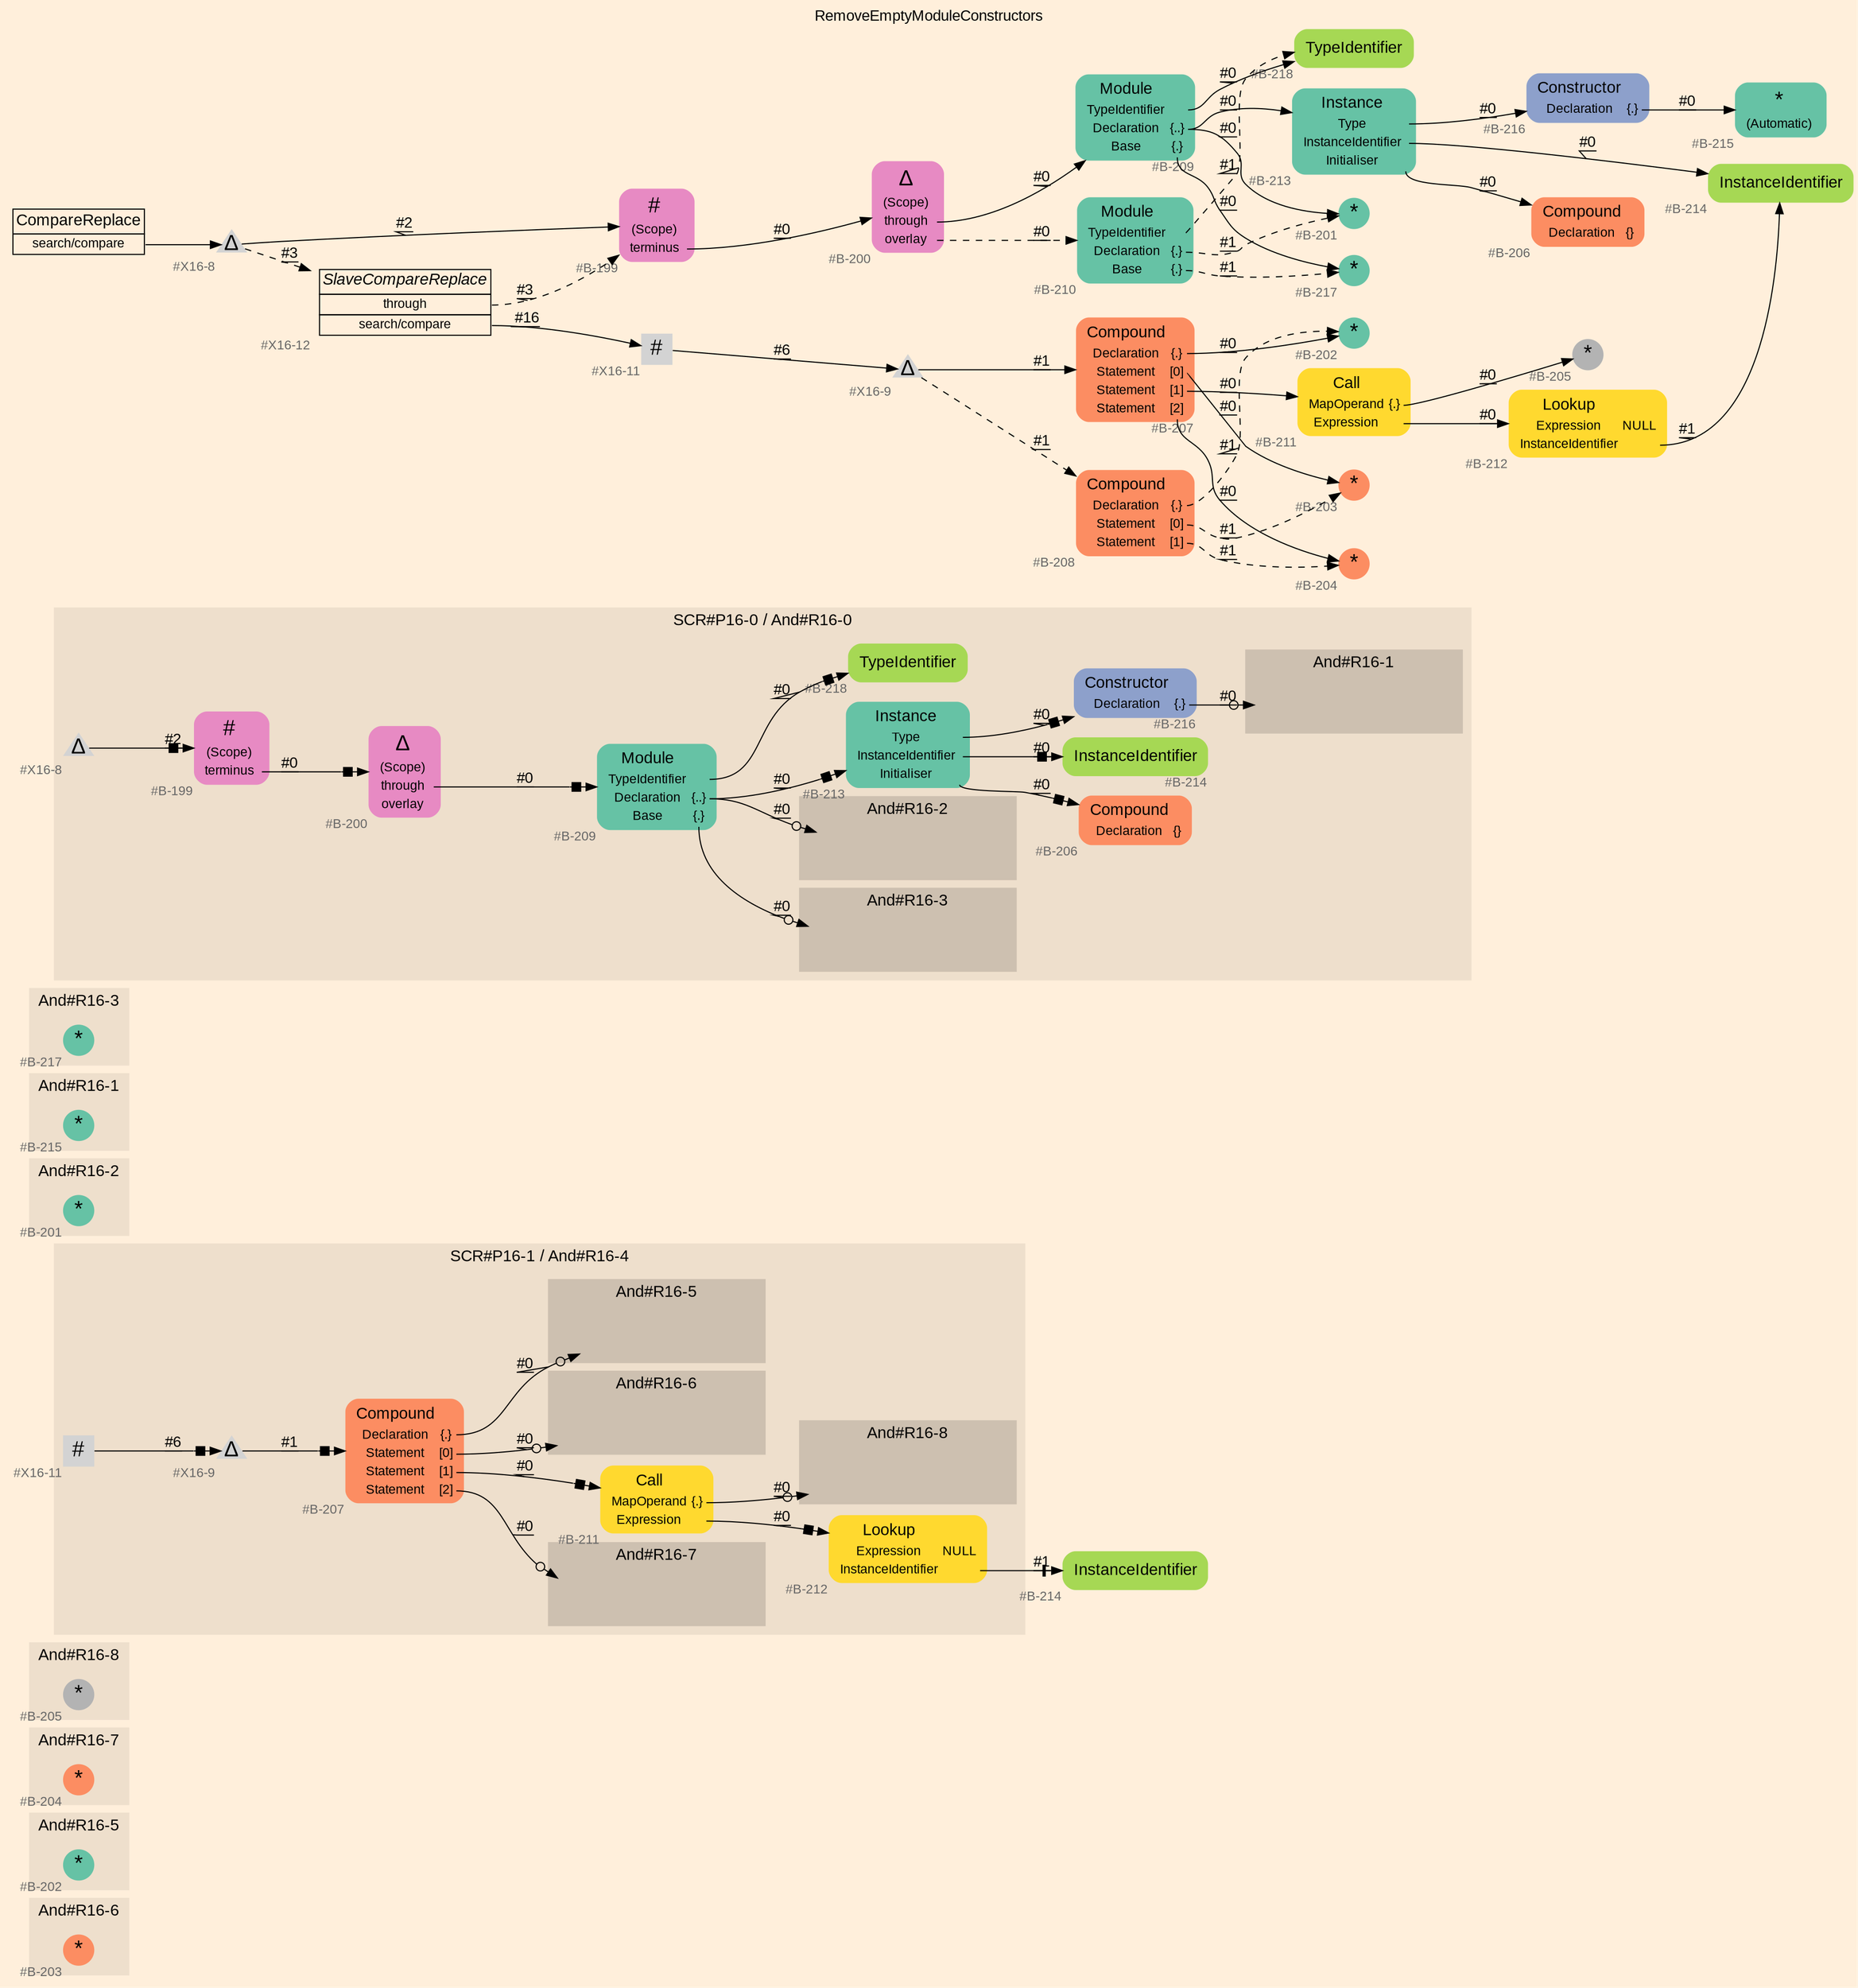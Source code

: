 digraph "RemoveEmptyModuleConstructors" {
label = "RemoveEmptyModuleConstructors"
labelloc = t
graph [
    rankdir = "LR"
    ranksep = 0.3
    bgcolor = antiquewhite1
    color = black
    fontcolor = black
    fontname = "Arial"
];
node [
    fontname = "Arial"
];
edge [
    fontname = "Arial"
];

// -------------------- figure And#R16-6 --------------------
// -------- region And#R16-6 ----------
subgraph "clusterAnd#R16-6" {
    label = "And#R16-6"
    style = "filled"
    color = antiquewhite2
    fontsize = "15"
    // -------- block And#R16-6/#B-203 ----------
    "And#R16-6/#B-203" [
        fillcolor = "/set28/2"
        xlabel = "#B-203"
        fontsize = "12"
        fontcolor = grey40
        shape = "circle"
        label = <<FONT COLOR="black" POINT-SIZE="20">*</FONT>>
        style = "filled"
        penwidth = 0.0
        fixedsize = true
        width = 0.4
        height = 0.4
    ];
    
}


// -------------------- figure And#R16-5 --------------------
// -------- region And#R16-5 ----------
subgraph "clusterAnd#R16-5" {
    label = "And#R16-5"
    style = "filled"
    color = antiquewhite2
    fontsize = "15"
    // -------- block And#R16-5/#B-202 ----------
    "And#R16-5/#B-202" [
        fillcolor = "/set28/1"
        xlabel = "#B-202"
        fontsize = "12"
        fontcolor = grey40
        shape = "circle"
        label = <<FONT COLOR="black" POINT-SIZE="20">*</FONT>>
        style = "filled"
        penwidth = 0.0
        fixedsize = true
        width = 0.4
        height = 0.4
    ];
    
}


// -------------------- figure And#R16-7 --------------------
// -------- region And#R16-7 ----------
subgraph "clusterAnd#R16-7" {
    label = "And#R16-7"
    style = "filled"
    color = antiquewhite2
    fontsize = "15"
    // -------- block And#R16-7/#B-204 ----------
    "And#R16-7/#B-204" [
        fillcolor = "/set28/2"
        xlabel = "#B-204"
        fontsize = "12"
        fontcolor = grey40
        shape = "circle"
        label = <<FONT COLOR="black" POINT-SIZE="20">*</FONT>>
        style = "filled"
        penwidth = 0.0
        fixedsize = true
        width = 0.4
        height = 0.4
    ];
    
}


// -------------------- figure And#R16-8 --------------------
// -------- region And#R16-8 ----------
subgraph "clusterAnd#R16-8" {
    label = "And#R16-8"
    style = "filled"
    color = antiquewhite2
    fontsize = "15"
    // -------- block And#R16-8/#B-205 ----------
    "And#R16-8/#B-205" [
        fillcolor = "/set28/8"
        xlabel = "#B-205"
        fontsize = "12"
        fontcolor = grey40
        shape = "circle"
        label = <<FONT COLOR="black" POINT-SIZE="20">*</FONT>>
        style = "filled"
        penwidth = 0.0
        fixedsize = true
        width = 0.4
        height = 0.4
    ];
    
}


// -------------------- figure And#R16-4 --------------------
// -------- region And#R16-4 ----------
subgraph "clusterAnd#R16-4" {
    label = "SCR#P16-1 / And#R16-4"
    style = "filled"
    color = antiquewhite2
    fontsize = "15"
    // -------- block And#R16-4/#X16-11 ----------
    "And#R16-4/#X16-11" [
        xlabel = "#X16-11"
        fontsize = "12"
        fontcolor = grey40
        shape = "square"
        label = <<FONT COLOR="black" POINT-SIZE="20">#</FONT>>
        style = "filled"
        penwidth = 0.0
        fixedsize = true
        width = 0.4
        height = 0.4
    ];
    
    // -------- block And#R16-4/#B-211 ----------
    "And#R16-4/#B-211" [
        fillcolor = "/set28/6"
        xlabel = "#B-211"
        fontsize = "12"
        fontcolor = grey40
        shape = "plaintext"
        label = <<TABLE BORDER="0" CELLBORDER="0" CELLSPACING="0">
         <TR><TD><FONT COLOR="black" POINT-SIZE="15">Call</FONT></TD></TR>
         <TR><TD><FONT COLOR="black" POINT-SIZE="12">MapOperand</FONT></TD><TD PORT="port0"><FONT COLOR="black" POINT-SIZE="12">{.}</FONT></TD></TR>
         <TR><TD><FONT COLOR="black" POINT-SIZE="12">Expression</FONT></TD><TD PORT="port1"></TD></TR>
        </TABLE>>
        style = "rounded,filled"
    ];
    
    // -------- block And#R16-4/#X16-9 ----------
    "And#R16-4/#X16-9" [
        xlabel = "#X16-9"
        fontsize = "12"
        fontcolor = grey40
        shape = "triangle"
        label = <<FONT COLOR="black" POINT-SIZE="20">Δ</FONT>>
        style = "filled"
        penwidth = 0.0
        fixedsize = true
        width = 0.4
        height = 0.4
    ];
    
    // -------- block And#R16-4/#B-212 ----------
    "And#R16-4/#B-212" [
        fillcolor = "/set28/6"
        xlabel = "#B-212"
        fontsize = "12"
        fontcolor = grey40
        shape = "plaintext"
        label = <<TABLE BORDER="0" CELLBORDER="0" CELLSPACING="0">
         <TR><TD><FONT COLOR="black" POINT-SIZE="15">Lookup</FONT></TD></TR>
         <TR><TD><FONT COLOR="black" POINT-SIZE="12">Expression</FONT></TD><TD PORT="port0"><FONT COLOR="black" POINT-SIZE="12">NULL</FONT></TD></TR>
         <TR><TD><FONT COLOR="black" POINT-SIZE="12">InstanceIdentifier</FONT></TD><TD PORT="port1"></TD></TR>
        </TABLE>>
        style = "rounded,filled"
    ];
    
    // -------- block And#R16-4/#B-207 ----------
    "And#R16-4/#B-207" [
        fillcolor = "/set28/2"
        xlabel = "#B-207"
        fontsize = "12"
        fontcolor = grey40
        shape = "plaintext"
        label = <<TABLE BORDER="0" CELLBORDER="0" CELLSPACING="0">
         <TR><TD><FONT COLOR="black" POINT-SIZE="15">Compound</FONT></TD></TR>
         <TR><TD><FONT COLOR="black" POINT-SIZE="12">Declaration</FONT></TD><TD PORT="port0"><FONT COLOR="black" POINT-SIZE="12">{.}</FONT></TD></TR>
         <TR><TD><FONT COLOR="black" POINT-SIZE="12">Statement</FONT></TD><TD PORT="port1"><FONT COLOR="black" POINT-SIZE="12">[0]</FONT></TD></TR>
         <TR><TD><FONT COLOR="black" POINT-SIZE="12">Statement</FONT></TD><TD PORT="port2"><FONT COLOR="black" POINT-SIZE="12">[1]</FONT></TD></TR>
         <TR><TD><FONT COLOR="black" POINT-SIZE="12">Statement</FONT></TD><TD PORT="port3"><FONT COLOR="black" POINT-SIZE="12">[2]</FONT></TD></TR>
        </TABLE>>
        style = "rounded,filled"
    ];
    
    // -------- region And#R16-4/And#R16-8 ----------
    subgraph "clusterAnd#R16-4/And#R16-8" {
        label = "And#R16-8"
        style = "filled"
        color = antiquewhite3
        fontsize = "15"
        // -------- block And#R16-4/And#R16-8/#B-205 ----------
        "And#R16-4/And#R16-8/#B-205" [
            fillcolor = "/set28/8"
            xlabel = "#B-205"
            fontsize = "12"
            fontcolor = grey40
            shape = "none"
            style = "invisible"
        ];
        
    }
    
    // -------- region And#R16-4/And#R16-7 ----------
    subgraph "clusterAnd#R16-4/And#R16-7" {
        label = "And#R16-7"
        style = "filled"
        color = antiquewhite3
        fontsize = "15"
        // -------- block And#R16-4/And#R16-7/#B-204 ----------
        "And#R16-4/And#R16-7/#B-204" [
            fillcolor = "/set28/2"
            xlabel = "#B-204"
            fontsize = "12"
            fontcolor = grey40
            shape = "none"
            style = "invisible"
        ];
        
    }
    
    // -------- region And#R16-4/And#R16-5 ----------
    subgraph "clusterAnd#R16-4/And#R16-5" {
        label = "And#R16-5"
        style = "filled"
        color = antiquewhite3
        fontsize = "15"
        // -------- block And#R16-4/And#R16-5/#B-202 ----------
        "And#R16-4/And#R16-5/#B-202" [
            fillcolor = "/set28/1"
            xlabel = "#B-202"
            fontsize = "12"
            fontcolor = grey40
            shape = "none"
            style = "invisible"
        ];
        
    }
    
    // -------- region And#R16-4/And#R16-6 ----------
    subgraph "clusterAnd#R16-4/And#R16-6" {
        label = "And#R16-6"
        style = "filled"
        color = antiquewhite3
        fontsize = "15"
        // -------- block And#R16-4/And#R16-6/#B-203 ----------
        "And#R16-4/And#R16-6/#B-203" [
            fillcolor = "/set28/2"
            xlabel = "#B-203"
            fontsize = "12"
            fontcolor = grey40
            shape = "none"
            style = "invisible"
        ];
        
    }
    
}

// -------- block And#R16-4/#B-214 ----------
"And#R16-4/#B-214" [
    fillcolor = "/set28/5"
    xlabel = "#B-214"
    fontsize = "12"
    fontcolor = grey40
    shape = "plaintext"
    label = <<TABLE BORDER="0" CELLBORDER="0" CELLSPACING="0">
     <TR><TD><FONT COLOR="black" POINT-SIZE="15">InstanceIdentifier</FONT></TD></TR>
    </TABLE>>
    style = "rounded,filled"
];

"And#R16-4/#X16-11" -> "And#R16-4/#X16-9" [
    arrowhead="normalnonebox"
    label = "#6"
    decorate = true
    color = black
    fontcolor = black
];

"And#R16-4/#B-211":port0 -> "And#R16-4/And#R16-8/#B-205" [
    arrowhead="normalnoneodot"
    label = "#0"
    decorate = true
    color = black
    fontcolor = black
];

"And#R16-4/#B-211":port1 -> "And#R16-4/#B-212" [
    arrowhead="normalnonebox"
    label = "#0"
    decorate = true
    color = black
    fontcolor = black
];

"And#R16-4/#X16-9" -> "And#R16-4/#B-207" [
    arrowhead="normalnonebox"
    label = "#1"
    decorate = true
    color = black
    fontcolor = black
];

"And#R16-4/#B-212":port1 -> "And#R16-4/#B-214" [
    arrowhead="normalnonetee"
    label = "#1"
    decorate = true
    color = black
    fontcolor = black
];

"And#R16-4/#B-207":port0 -> "And#R16-4/And#R16-5/#B-202" [
    arrowhead="normalnoneodot"
    label = "#0"
    decorate = true
    color = black
    fontcolor = black
];

"And#R16-4/#B-207":port1 -> "And#R16-4/And#R16-6/#B-203" [
    arrowhead="normalnoneodot"
    label = "#0"
    decorate = true
    color = black
    fontcolor = black
];

"And#R16-4/#B-207":port2 -> "And#R16-4/#B-211" [
    arrowhead="normalnonebox"
    label = "#0"
    decorate = true
    color = black
    fontcolor = black
];

"And#R16-4/#B-207":port3 -> "And#R16-4/And#R16-7/#B-204" [
    arrowhead="normalnoneodot"
    label = "#0"
    decorate = true
    color = black
    fontcolor = black
];


// -------------------- figure And#R16-2 --------------------
// -------- region And#R16-2 ----------
subgraph "clusterAnd#R16-2" {
    label = "And#R16-2"
    style = "filled"
    color = antiquewhite2
    fontsize = "15"
    // -------- block And#R16-2/#B-201 ----------
    "And#R16-2/#B-201" [
        fillcolor = "/set28/1"
        xlabel = "#B-201"
        fontsize = "12"
        fontcolor = grey40
        shape = "circle"
        label = <<FONT COLOR="black" POINT-SIZE="20">*</FONT>>
        style = "filled"
        penwidth = 0.0
        fixedsize = true
        width = 0.4
        height = 0.4
    ];
    
}


// -------------------- figure And#R16-1 --------------------
// -------- region And#R16-1 ----------
subgraph "clusterAnd#R16-1" {
    label = "And#R16-1"
    style = "filled"
    color = antiquewhite2
    fontsize = "15"
    // -------- block And#R16-1/#B-215 ----------
    "And#R16-1/#B-215" [
        fillcolor = "/set28/1"
        xlabel = "#B-215"
        fontsize = "12"
        fontcolor = grey40
        shape = "circle"
        label = <<FONT COLOR="black" POINT-SIZE="20">*</FONT>>
        style = "filled"
        penwidth = 0.0
        fixedsize = true
        width = 0.4
        height = 0.4
    ];
    
}


// -------------------- figure And#R16-3 --------------------
// -------- region And#R16-3 ----------
subgraph "clusterAnd#R16-3" {
    label = "And#R16-3"
    style = "filled"
    color = antiquewhite2
    fontsize = "15"
    // -------- block And#R16-3/#B-217 ----------
    "And#R16-3/#B-217" [
        fillcolor = "/set28/1"
        xlabel = "#B-217"
        fontsize = "12"
        fontcolor = grey40
        shape = "circle"
        label = <<FONT COLOR="black" POINT-SIZE="20">*</FONT>>
        style = "filled"
        penwidth = 0.0
        fixedsize = true
        width = 0.4
        height = 0.4
    ];
    
}


// -------------------- figure And#R16-0 --------------------
// -------- region And#R16-0 ----------
subgraph "clusterAnd#R16-0" {
    label = "SCR#P16-0 / And#R16-0"
    style = "filled"
    color = antiquewhite2
    fontsize = "15"
    // -------- block And#R16-0/#B-213 ----------
    "And#R16-0/#B-213" [
        fillcolor = "/set28/1"
        xlabel = "#B-213"
        fontsize = "12"
        fontcolor = grey40
        shape = "plaintext"
        label = <<TABLE BORDER="0" CELLBORDER="0" CELLSPACING="0">
         <TR><TD><FONT COLOR="black" POINT-SIZE="15">Instance</FONT></TD></TR>
         <TR><TD><FONT COLOR="black" POINT-SIZE="12">Type</FONT></TD><TD PORT="port0"></TD></TR>
         <TR><TD><FONT COLOR="black" POINT-SIZE="12">InstanceIdentifier</FONT></TD><TD PORT="port1"></TD></TR>
         <TR><TD><FONT COLOR="black" POINT-SIZE="12">Initialiser</FONT></TD><TD PORT="port2"></TD></TR>
        </TABLE>>
        style = "rounded,filled"
    ];
    
    // -------- block And#R16-0/#B-216 ----------
    "And#R16-0/#B-216" [
        fillcolor = "/set28/3"
        xlabel = "#B-216"
        fontsize = "12"
        fontcolor = grey40
        shape = "plaintext"
        label = <<TABLE BORDER="0" CELLBORDER="0" CELLSPACING="0">
         <TR><TD><FONT COLOR="black" POINT-SIZE="15">Constructor</FONT></TD></TR>
         <TR><TD><FONT COLOR="black" POINT-SIZE="12">Declaration</FONT></TD><TD PORT="port0"><FONT COLOR="black" POINT-SIZE="12">{.}</FONT></TD></TR>
        </TABLE>>
        style = "rounded,filled"
    ];
    
    // -------- block And#R16-0/#B-218 ----------
    "And#R16-0/#B-218" [
        fillcolor = "/set28/5"
        xlabel = "#B-218"
        fontsize = "12"
        fontcolor = grey40
        shape = "plaintext"
        label = <<TABLE BORDER="0" CELLBORDER="0" CELLSPACING="0">
         <TR><TD><FONT COLOR="black" POINT-SIZE="15">TypeIdentifier</FONT></TD></TR>
        </TABLE>>
        style = "rounded,filled"
    ];
    
    // -------- block And#R16-0/#B-206 ----------
    "And#R16-0/#B-206" [
        fillcolor = "/set28/2"
        xlabel = "#B-206"
        fontsize = "12"
        fontcolor = grey40
        shape = "plaintext"
        label = <<TABLE BORDER="0" CELLBORDER="0" CELLSPACING="0">
         <TR><TD><FONT COLOR="black" POINT-SIZE="15">Compound</FONT></TD></TR>
         <TR><TD><FONT COLOR="black" POINT-SIZE="12">Declaration</FONT></TD><TD PORT="port0"><FONT COLOR="black" POINT-SIZE="12">{}</FONT></TD></TR>
        </TABLE>>
        style = "rounded,filled"
    ];
    
    // -------- block And#R16-0/#B-199 ----------
    "And#R16-0/#B-199" [
        fillcolor = "/set28/4"
        xlabel = "#B-199"
        fontsize = "12"
        fontcolor = grey40
        shape = "plaintext"
        label = <<TABLE BORDER="0" CELLBORDER="0" CELLSPACING="0">
         <TR><TD><FONT COLOR="black" POINT-SIZE="20">#</FONT></TD></TR>
         <TR><TD><FONT COLOR="black" POINT-SIZE="12">(Scope)</FONT></TD><TD PORT="port0"></TD></TR>
         <TR><TD><FONT COLOR="black" POINT-SIZE="12">terminus</FONT></TD><TD PORT="port1"></TD></TR>
        </TABLE>>
        style = "rounded,filled"
    ];
    
    // -------- block And#R16-0/#X16-8 ----------
    "And#R16-0/#X16-8" [
        xlabel = "#X16-8"
        fontsize = "12"
        fontcolor = grey40
        shape = "triangle"
        label = <<FONT COLOR="black" POINT-SIZE="20">Δ</FONT>>
        style = "filled"
        penwidth = 0.0
        fixedsize = true
        width = 0.4
        height = 0.4
    ];
    
    // -------- block And#R16-0/#B-209 ----------
    "And#R16-0/#B-209" [
        fillcolor = "/set28/1"
        xlabel = "#B-209"
        fontsize = "12"
        fontcolor = grey40
        shape = "plaintext"
        label = <<TABLE BORDER="0" CELLBORDER="0" CELLSPACING="0">
         <TR><TD><FONT COLOR="black" POINT-SIZE="15">Module</FONT></TD></TR>
         <TR><TD><FONT COLOR="black" POINT-SIZE="12">TypeIdentifier</FONT></TD><TD PORT="port0"></TD></TR>
         <TR><TD><FONT COLOR="black" POINT-SIZE="12">Declaration</FONT></TD><TD PORT="port1"><FONT COLOR="black" POINT-SIZE="12">{..}</FONT></TD></TR>
         <TR><TD><FONT COLOR="black" POINT-SIZE="12">Base</FONT></TD><TD PORT="port2"><FONT COLOR="black" POINT-SIZE="12">{.}</FONT></TD></TR>
        </TABLE>>
        style = "rounded,filled"
    ];
    
    // -------- block And#R16-0/#B-200 ----------
    "And#R16-0/#B-200" [
        fillcolor = "/set28/4"
        xlabel = "#B-200"
        fontsize = "12"
        fontcolor = grey40
        shape = "plaintext"
        label = <<TABLE BORDER="0" CELLBORDER="0" CELLSPACING="0">
         <TR><TD><FONT COLOR="black" POINT-SIZE="20">Δ</FONT></TD></TR>
         <TR><TD><FONT COLOR="black" POINT-SIZE="12">(Scope)</FONT></TD><TD PORT="port0"></TD></TR>
         <TR><TD><FONT COLOR="black" POINT-SIZE="12">through</FONT></TD><TD PORT="port1"></TD></TR>
         <TR><TD><FONT COLOR="black" POINT-SIZE="12">overlay</FONT></TD><TD PORT="port2"></TD></TR>
        </TABLE>>
        style = "rounded,filled"
    ];
    
    // -------- block And#R16-0/#B-214 ----------
    "And#R16-0/#B-214" [
        fillcolor = "/set28/5"
        xlabel = "#B-214"
        fontsize = "12"
        fontcolor = grey40
        shape = "plaintext"
        label = <<TABLE BORDER="0" CELLBORDER="0" CELLSPACING="0">
         <TR><TD><FONT COLOR="black" POINT-SIZE="15">InstanceIdentifier</FONT></TD></TR>
        </TABLE>>
        style = "rounded,filled"
    ];
    
    // -------- region And#R16-0/And#R16-3 ----------
    subgraph "clusterAnd#R16-0/And#R16-3" {
        label = "And#R16-3"
        style = "filled"
        color = antiquewhite3
        fontsize = "15"
        // -------- block And#R16-0/And#R16-3/#B-217 ----------
        "And#R16-0/And#R16-3/#B-217" [
            fillcolor = "/set28/1"
            xlabel = "#B-217"
            fontsize = "12"
            fontcolor = grey40
            shape = "none"
            style = "invisible"
        ];
        
    }
    
    // -------- region And#R16-0/And#R16-1 ----------
    subgraph "clusterAnd#R16-0/And#R16-1" {
        label = "And#R16-1"
        style = "filled"
        color = antiquewhite3
        fontsize = "15"
        // -------- block And#R16-0/And#R16-1/#B-215 ----------
        "And#R16-0/And#R16-1/#B-215" [
            fillcolor = "/set28/1"
            xlabel = "#B-215"
            fontsize = "12"
            fontcolor = grey40
            shape = "none"
            style = "invisible"
        ];
        
    }
    
    // -------- region And#R16-0/And#R16-2 ----------
    subgraph "clusterAnd#R16-0/And#R16-2" {
        label = "And#R16-2"
        style = "filled"
        color = antiquewhite3
        fontsize = "15"
        // -------- block And#R16-0/And#R16-2/#B-201 ----------
        "And#R16-0/And#R16-2/#B-201" [
            fillcolor = "/set28/1"
            xlabel = "#B-201"
            fontsize = "12"
            fontcolor = grey40
            shape = "none"
            style = "invisible"
        ];
        
    }
    
}

"And#R16-0/#B-213":port0 -> "And#R16-0/#B-216" [
    arrowhead="normalnonebox"
    label = "#0"
    decorate = true
    color = black
    fontcolor = black
];

"And#R16-0/#B-213":port1 -> "And#R16-0/#B-214" [
    arrowhead="normalnonebox"
    label = "#0"
    decorate = true
    color = black
    fontcolor = black
];

"And#R16-0/#B-213":port2 -> "And#R16-0/#B-206" [
    arrowhead="normalnonebox"
    label = "#0"
    decorate = true
    color = black
    fontcolor = black
];

"And#R16-0/#B-216":port0 -> "And#R16-0/And#R16-1/#B-215" [
    arrowhead="normalnoneodot"
    label = "#0"
    decorate = true
    color = black
    fontcolor = black
];

"And#R16-0/#B-199":port1 -> "And#R16-0/#B-200" [
    arrowhead="normalnonebox"
    label = "#0"
    decorate = true
    color = black
    fontcolor = black
];

"And#R16-0/#X16-8" -> "And#R16-0/#B-199" [
    arrowhead="normalnonebox"
    label = "#2"
    decorate = true
    color = black
    fontcolor = black
];

"And#R16-0/#B-209":port0 -> "And#R16-0/#B-218" [
    arrowhead="normalnonebox"
    label = "#0"
    decorate = true
    color = black
    fontcolor = black
];

"And#R16-0/#B-209":port1 -> "And#R16-0/#B-213" [
    arrowhead="normalnonebox"
    label = "#0"
    decorate = true
    color = black
    fontcolor = black
];

"And#R16-0/#B-209":port1 -> "And#R16-0/And#R16-2/#B-201" [
    arrowhead="normalnoneodot"
    label = "#0"
    decorate = true
    color = black
    fontcolor = black
];

"And#R16-0/#B-209":port2 -> "And#R16-0/And#R16-3/#B-217" [
    arrowhead="normalnoneodot"
    label = "#0"
    decorate = true
    color = black
    fontcolor = black
];

"And#R16-0/#B-200":port1 -> "And#R16-0/#B-209" [
    arrowhead="normalnonebox"
    label = "#0"
    decorate = true
    color = black
    fontcolor = black
];


// -------------------- transformation figure --------------------
// -------- block CR#X16-10 ----------
"CR#X16-10" [
    fillcolor = antiquewhite1
    fontsize = "12"
    fontcolor = grey40
    shape = "plaintext"
    label = <<TABLE BORDER="0" CELLBORDER="1" CELLSPACING="0">
     <TR><TD><FONT COLOR="black" POINT-SIZE="15">CompareReplace</FONT></TD></TR>
     <TR><TD PORT="port0"><FONT COLOR="black" POINT-SIZE="12">search/compare</FONT></TD></TR>
    </TABLE>>
    style = "filled"
    color = black
];

// -------- block #X16-8 ----------
"#X16-8" [
    xlabel = "#X16-8"
    fontsize = "12"
    fontcolor = grey40
    shape = "triangle"
    label = <<FONT COLOR="black" POINT-SIZE="20">Δ</FONT>>
    style = "filled"
    penwidth = 0.0
    fixedsize = true
    width = 0.4
    height = 0.4
];

// -------- block #B-199 ----------
"#B-199" [
    fillcolor = "/set28/4"
    xlabel = "#B-199"
    fontsize = "12"
    fontcolor = grey40
    shape = "plaintext"
    label = <<TABLE BORDER="0" CELLBORDER="0" CELLSPACING="0">
     <TR><TD><FONT COLOR="black" POINT-SIZE="20">#</FONT></TD></TR>
     <TR><TD><FONT COLOR="black" POINT-SIZE="12">(Scope)</FONT></TD><TD PORT="port0"></TD></TR>
     <TR><TD><FONT COLOR="black" POINT-SIZE="12">terminus</FONT></TD><TD PORT="port1"></TD></TR>
    </TABLE>>
    style = "rounded,filled"
];

// -------- block #B-200 ----------
"#B-200" [
    fillcolor = "/set28/4"
    xlabel = "#B-200"
    fontsize = "12"
    fontcolor = grey40
    shape = "plaintext"
    label = <<TABLE BORDER="0" CELLBORDER="0" CELLSPACING="0">
     <TR><TD><FONT COLOR="black" POINT-SIZE="20">Δ</FONT></TD></TR>
     <TR><TD><FONT COLOR="black" POINT-SIZE="12">(Scope)</FONT></TD><TD PORT="port0"></TD></TR>
     <TR><TD><FONT COLOR="black" POINT-SIZE="12">through</FONT></TD><TD PORT="port1"></TD></TR>
     <TR><TD><FONT COLOR="black" POINT-SIZE="12">overlay</FONT></TD><TD PORT="port2"></TD></TR>
    </TABLE>>
    style = "rounded,filled"
];

// -------- block #B-209 ----------
"#B-209" [
    fillcolor = "/set28/1"
    xlabel = "#B-209"
    fontsize = "12"
    fontcolor = grey40
    shape = "plaintext"
    label = <<TABLE BORDER="0" CELLBORDER="0" CELLSPACING="0">
     <TR><TD><FONT COLOR="black" POINT-SIZE="15">Module</FONT></TD></TR>
     <TR><TD><FONT COLOR="black" POINT-SIZE="12">TypeIdentifier</FONT></TD><TD PORT="port0"></TD></TR>
     <TR><TD><FONT COLOR="black" POINT-SIZE="12">Declaration</FONT></TD><TD PORT="port1"><FONT COLOR="black" POINT-SIZE="12">{..}</FONT></TD></TR>
     <TR><TD><FONT COLOR="black" POINT-SIZE="12">Base</FONT></TD><TD PORT="port2"><FONT COLOR="black" POINT-SIZE="12">{.}</FONT></TD></TR>
    </TABLE>>
    style = "rounded,filled"
];

// -------- block #B-218 ----------
"#B-218" [
    fillcolor = "/set28/5"
    xlabel = "#B-218"
    fontsize = "12"
    fontcolor = grey40
    shape = "plaintext"
    label = <<TABLE BORDER="0" CELLBORDER="0" CELLSPACING="0">
     <TR><TD><FONT COLOR="black" POINT-SIZE="15">TypeIdentifier</FONT></TD></TR>
    </TABLE>>
    style = "rounded,filled"
];

// -------- block #B-213 ----------
"#B-213" [
    fillcolor = "/set28/1"
    xlabel = "#B-213"
    fontsize = "12"
    fontcolor = grey40
    shape = "plaintext"
    label = <<TABLE BORDER="0" CELLBORDER="0" CELLSPACING="0">
     <TR><TD><FONT COLOR="black" POINT-SIZE="15">Instance</FONT></TD></TR>
     <TR><TD><FONT COLOR="black" POINT-SIZE="12">Type</FONT></TD><TD PORT="port0"></TD></TR>
     <TR><TD><FONT COLOR="black" POINT-SIZE="12">InstanceIdentifier</FONT></TD><TD PORT="port1"></TD></TR>
     <TR><TD><FONT COLOR="black" POINT-SIZE="12">Initialiser</FONT></TD><TD PORT="port2"></TD></TR>
    </TABLE>>
    style = "rounded,filled"
];

// -------- block #B-216 ----------
"#B-216" [
    fillcolor = "/set28/3"
    xlabel = "#B-216"
    fontsize = "12"
    fontcolor = grey40
    shape = "plaintext"
    label = <<TABLE BORDER="0" CELLBORDER="0" CELLSPACING="0">
     <TR><TD><FONT COLOR="black" POINT-SIZE="15">Constructor</FONT></TD></TR>
     <TR><TD><FONT COLOR="black" POINT-SIZE="12">Declaration</FONT></TD><TD PORT="port0"><FONT COLOR="black" POINT-SIZE="12">{.}</FONT></TD></TR>
    </TABLE>>
    style = "rounded,filled"
];

// -------- block #B-215 ----------
"#B-215" [
    fillcolor = "/set28/1"
    xlabel = "#B-215"
    fontsize = "12"
    fontcolor = grey40
    shape = "plaintext"
    label = <<TABLE BORDER="0" CELLBORDER="0" CELLSPACING="0">
     <TR><TD><FONT COLOR="black" POINT-SIZE="20">*</FONT></TD></TR>
     <TR><TD><FONT COLOR="black" POINT-SIZE="12">(Automatic)</FONT></TD><TD PORT="port0"></TD></TR>
    </TABLE>>
    style = "rounded,filled"
];

// -------- block #B-214 ----------
"#B-214" [
    fillcolor = "/set28/5"
    xlabel = "#B-214"
    fontsize = "12"
    fontcolor = grey40
    shape = "plaintext"
    label = <<TABLE BORDER="0" CELLBORDER="0" CELLSPACING="0">
     <TR><TD><FONT COLOR="black" POINT-SIZE="15">InstanceIdentifier</FONT></TD></TR>
    </TABLE>>
    style = "rounded,filled"
];

// -------- block #B-206 ----------
"#B-206" [
    fillcolor = "/set28/2"
    xlabel = "#B-206"
    fontsize = "12"
    fontcolor = grey40
    shape = "plaintext"
    label = <<TABLE BORDER="0" CELLBORDER="0" CELLSPACING="0">
     <TR><TD><FONT COLOR="black" POINT-SIZE="15">Compound</FONT></TD></TR>
     <TR><TD><FONT COLOR="black" POINT-SIZE="12">Declaration</FONT></TD><TD PORT="port0"><FONT COLOR="black" POINT-SIZE="12">{}</FONT></TD></TR>
    </TABLE>>
    style = "rounded,filled"
];

// -------- block #B-201 ----------
"#B-201" [
    fillcolor = "/set28/1"
    xlabel = "#B-201"
    fontsize = "12"
    fontcolor = grey40
    shape = "circle"
    label = <<FONT COLOR="black" POINT-SIZE="20">*</FONT>>
    style = "filled"
    penwidth = 0.0
    fixedsize = true
    width = 0.4
    height = 0.4
];

// -------- block #B-217 ----------
"#B-217" [
    fillcolor = "/set28/1"
    xlabel = "#B-217"
    fontsize = "12"
    fontcolor = grey40
    shape = "circle"
    label = <<FONT COLOR="black" POINT-SIZE="20">*</FONT>>
    style = "filled"
    penwidth = 0.0
    fixedsize = true
    width = 0.4
    height = 0.4
];

// -------- block #B-210 ----------
"#B-210" [
    fillcolor = "/set28/1"
    xlabel = "#B-210"
    fontsize = "12"
    fontcolor = grey40
    shape = "plaintext"
    label = <<TABLE BORDER="0" CELLBORDER="0" CELLSPACING="0">
     <TR><TD><FONT COLOR="black" POINT-SIZE="15">Module</FONT></TD></TR>
     <TR><TD><FONT COLOR="black" POINT-SIZE="12">TypeIdentifier</FONT></TD><TD PORT="port0"></TD></TR>
     <TR><TD><FONT COLOR="black" POINT-SIZE="12">Declaration</FONT></TD><TD PORT="port1"><FONT COLOR="black" POINT-SIZE="12">{.}</FONT></TD></TR>
     <TR><TD><FONT COLOR="black" POINT-SIZE="12">Base</FONT></TD><TD PORT="port2"><FONT COLOR="black" POINT-SIZE="12">{.}</FONT></TD></TR>
    </TABLE>>
    style = "rounded,filled"
];

// -------- block #X16-12 ----------
"#X16-12" [
    fillcolor = antiquewhite1
    xlabel = "#X16-12"
    fontsize = "12"
    fontcolor = grey40
    shape = "plaintext"
    label = <<TABLE BORDER="0" CELLBORDER="1" CELLSPACING="0">
     <TR><TD><FONT COLOR="black" POINT-SIZE="15"><I>SlaveCompareReplace</I></FONT></TD></TR>
     <TR><TD PORT="port0"><FONT COLOR="black" POINT-SIZE="12">through</FONT></TD></TR>
     <TR><TD PORT="port1"><FONT COLOR="black" POINT-SIZE="12">search/compare</FONT></TD></TR>
    </TABLE>>
    style = "filled"
    color = black
];

// -------- block #X16-11 ----------
"#X16-11" [
    xlabel = "#X16-11"
    fontsize = "12"
    fontcolor = grey40
    shape = "square"
    label = <<FONT COLOR="black" POINT-SIZE="20">#</FONT>>
    style = "filled"
    penwidth = 0.0
    fixedsize = true
    width = 0.4
    height = 0.4
];

// -------- block #X16-9 ----------
"#X16-9" [
    xlabel = "#X16-9"
    fontsize = "12"
    fontcolor = grey40
    shape = "triangle"
    label = <<FONT COLOR="black" POINT-SIZE="20">Δ</FONT>>
    style = "filled"
    penwidth = 0.0
    fixedsize = true
    width = 0.4
    height = 0.4
];

// -------- block #B-207 ----------
"#B-207" [
    fillcolor = "/set28/2"
    xlabel = "#B-207"
    fontsize = "12"
    fontcolor = grey40
    shape = "plaintext"
    label = <<TABLE BORDER="0" CELLBORDER="0" CELLSPACING="0">
     <TR><TD><FONT COLOR="black" POINT-SIZE="15">Compound</FONT></TD></TR>
     <TR><TD><FONT COLOR="black" POINT-SIZE="12">Declaration</FONT></TD><TD PORT="port0"><FONT COLOR="black" POINT-SIZE="12">{.}</FONT></TD></TR>
     <TR><TD><FONT COLOR="black" POINT-SIZE="12">Statement</FONT></TD><TD PORT="port1"><FONT COLOR="black" POINT-SIZE="12">[0]</FONT></TD></TR>
     <TR><TD><FONT COLOR="black" POINT-SIZE="12">Statement</FONT></TD><TD PORT="port2"><FONT COLOR="black" POINT-SIZE="12">[1]</FONT></TD></TR>
     <TR><TD><FONT COLOR="black" POINT-SIZE="12">Statement</FONT></TD><TD PORT="port3"><FONT COLOR="black" POINT-SIZE="12">[2]</FONT></TD></TR>
    </TABLE>>
    style = "rounded,filled"
];

// -------- block #B-202 ----------
"#B-202" [
    fillcolor = "/set28/1"
    xlabel = "#B-202"
    fontsize = "12"
    fontcolor = grey40
    shape = "circle"
    label = <<FONT COLOR="black" POINT-SIZE="20">*</FONT>>
    style = "filled"
    penwidth = 0.0
    fixedsize = true
    width = 0.4
    height = 0.4
];

// -------- block #B-203 ----------
"#B-203" [
    fillcolor = "/set28/2"
    xlabel = "#B-203"
    fontsize = "12"
    fontcolor = grey40
    shape = "circle"
    label = <<FONT COLOR="black" POINT-SIZE="20">*</FONT>>
    style = "filled"
    penwidth = 0.0
    fixedsize = true
    width = 0.4
    height = 0.4
];

// -------- block #B-211 ----------
"#B-211" [
    fillcolor = "/set28/6"
    xlabel = "#B-211"
    fontsize = "12"
    fontcolor = grey40
    shape = "plaintext"
    label = <<TABLE BORDER="0" CELLBORDER="0" CELLSPACING="0">
     <TR><TD><FONT COLOR="black" POINT-SIZE="15">Call</FONT></TD></TR>
     <TR><TD><FONT COLOR="black" POINT-SIZE="12">MapOperand</FONT></TD><TD PORT="port0"><FONT COLOR="black" POINT-SIZE="12">{.}</FONT></TD></TR>
     <TR><TD><FONT COLOR="black" POINT-SIZE="12">Expression</FONT></TD><TD PORT="port1"></TD></TR>
    </TABLE>>
    style = "rounded,filled"
];

// -------- block #B-205 ----------
"#B-205" [
    fillcolor = "/set28/8"
    xlabel = "#B-205"
    fontsize = "12"
    fontcolor = grey40
    shape = "circle"
    label = <<FONT COLOR="black" POINT-SIZE="20">*</FONT>>
    style = "filled"
    penwidth = 0.0
    fixedsize = true
    width = 0.4
    height = 0.4
];

// -------- block #B-212 ----------
"#B-212" [
    fillcolor = "/set28/6"
    xlabel = "#B-212"
    fontsize = "12"
    fontcolor = grey40
    shape = "plaintext"
    label = <<TABLE BORDER="0" CELLBORDER="0" CELLSPACING="0">
     <TR><TD><FONT COLOR="black" POINT-SIZE="15">Lookup</FONT></TD></TR>
     <TR><TD><FONT COLOR="black" POINT-SIZE="12">Expression</FONT></TD><TD PORT="port0"><FONT COLOR="black" POINT-SIZE="12">NULL</FONT></TD></TR>
     <TR><TD><FONT COLOR="black" POINT-SIZE="12">InstanceIdentifier</FONT></TD><TD PORT="port1"></TD></TR>
    </TABLE>>
    style = "rounded,filled"
];

// -------- block #B-204 ----------
"#B-204" [
    fillcolor = "/set28/2"
    xlabel = "#B-204"
    fontsize = "12"
    fontcolor = grey40
    shape = "circle"
    label = <<FONT COLOR="black" POINT-SIZE="20">*</FONT>>
    style = "filled"
    penwidth = 0.0
    fixedsize = true
    width = 0.4
    height = 0.4
];

// -------- block #B-208 ----------
"#B-208" [
    fillcolor = "/set28/2"
    xlabel = "#B-208"
    fontsize = "12"
    fontcolor = grey40
    shape = "plaintext"
    label = <<TABLE BORDER="0" CELLBORDER="0" CELLSPACING="0">
     <TR><TD><FONT COLOR="black" POINT-SIZE="15">Compound</FONT></TD></TR>
     <TR><TD><FONT COLOR="black" POINT-SIZE="12">Declaration</FONT></TD><TD PORT="port0"><FONT COLOR="black" POINT-SIZE="12">{.}</FONT></TD></TR>
     <TR><TD><FONT COLOR="black" POINT-SIZE="12">Statement</FONT></TD><TD PORT="port1"><FONT COLOR="black" POINT-SIZE="12">[0]</FONT></TD></TR>
     <TR><TD><FONT COLOR="black" POINT-SIZE="12">Statement</FONT></TD><TD PORT="port2"><FONT COLOR="black" POINT-SIZE="12">[1]</FONT></TD></TR>
    </TABLE>>
    style = "rounded,filled"
];

"CR#X16-10":port0 -> "#X16-8" [
    label = ""
    decorate = true
    color = black
    fontcolor = black
];

"#X16-8" -> "#B-199" [
    label = "#2"
    decorate = true
    color = black
    fontcolor = black
];

"#X16-8" -> "#X16-12" [
    style="dashed"
    label = "#3"
    decorate = true
    color = black
    fontcolor = black
];

"#B-199":port1 -> "#B-200" [
    label = "#0"
    decorate = true
    color = black
    fontcolor = black
];

"#B-200":port1 -> "#B-209" [
    label = "#0"
    decorate = true
    color = black
    fontcolor = black
];

"#B-200":port2 -> "#B-210" [
    style="dashed"
    label = "#0"
    decorate = true
    color = black
    fontcolor = black
];

"#B-209":port0 -> "#B-218" [
    label = "#0"
    decorate = true
    color = black
    fontcolor = black
];

"#B-209":port1 -> "#B-213" [
    label = "#0"
    decorate = true
    color = black
    fontcolor = black
];

"#B-209":port1 -> "#B-201" [
    label = "#0"
    decorate = true
    color = black
    fontcolor = black
];

"#B-209":port2 -> "#B-217" [
    label = "#0"
    decorate = true
    color = black
    fontcolor = black
];

"#B-213":port0 -> "#B-216" [
    label = "#0"
    decorate = true
    color = black
    fontcolor = black
];

"#B-213":port1 -> "#B-214" [
    label = "#0"
    decorate = true
    color = black
    fontcolor = black
];

"#B-213":port2 -> "#B-206" [
    label = "#0"
    decorate = true
    color = black
    fontcolor = black
];

"#B-216":port0 -> "#B-215" [
    label = "#0"
    decorate = true
    color = black
    fontcolor = black
];

"#B-210":port0 -> "#B-218" [
    style="dashed"
    label = "#1"
    decorate = true
    color = black
    fontcolor = black
];

"#B-210":port1 -> "#B-201" [
    style="dashed"
    label = "#1"
    decorate = true
    color = black
    fontcolor = black
];

"#B-210":port2 -> "#B-217" [
    style="dashed"
    label = "#1"
    decorate = true
    color = black
    fontcolor = black
];

"#X16-12":port0 -> "#B-199" [
    style="dashed"
    label = "#3"
    decorate = true
    color = black
    fontcolor = black
];

"#X16-12":port1 -> "#X16-11" [
    label = " #16"
    decorate = true
    color = black
    fontcolor = black
];

"#X16-11" -> "#X16-9" [
    label = "#6"
    decorate = true
    color = black
    fontcolor = black
];

"#X16-9" -> "#B-207" [
    label = "#1"
    decorate = true
    color = black
    fontcolor = black
];

"#X16-9" -> "#B-208" [
    style="dashed"
    label = "#1"
    decorate = true
    color = black
    fontcolor = black
];

"#B-207":port0 -> "#B-202" [
    label = "#0"
    decorate = true
    color = black
    fontcolor = black
];

"#B-207":port1 -> "#B-203" [
    label = "#0"
    decorate = true
    color = black
    fontcolor = black
];

"#B-207":port2 -> "#B-211" [
    label = "#0"
    decorate = true
    color = black
    fontcolor = black
];

"#B-207":port3 -> "#B-204" [
    label = "#0"
    decorate = true
    color = black
    fontcolor = black
];

"#B-211":port0 -> "#B-205" [
    label = "#0"
    decorate = true
    color = black
    fontcolor = black
];

"#B-211":port1 -> "#B-212" [
    label = "#0"
    decorate = true
    color = black
    fontcolor = black
];

"#B-212":port1 -> "#B-214" [
    label = "#1"
    decorate = true
    color = black
    fontcolor = black
];

"#B-208":port0 -> "#B-202" [
    style="dashed"
    label = "#1"
    decorate = true
    color = black
    fontcolor = black
];

"#B-208":port1 -> "#B-203" [
    style="dashed"
    label = "#1"
    decorate = true
    color = black
    fontcolor = black
];

"#B-208":port2 -> "#B-204" [
    style="dashed"
    label = "#1"
    decorate = true
    color = black
    fontcolor = black
];


}
